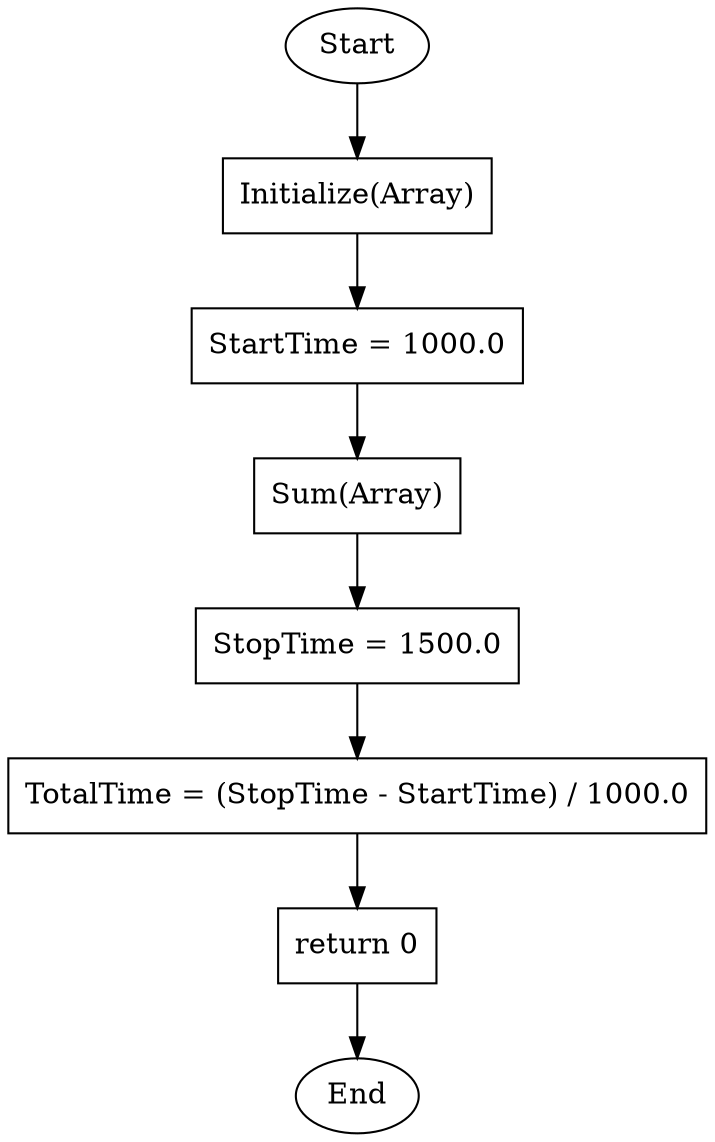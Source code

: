 digraph Test {
      node [shape=box];
      start [label="Start", shape=ellipse];
      end [label="End", shape=ellipse];
      initialize [label="Initialize(Array)"];
      start_time [label="StartTime = 1000.0"];
      sum [label="Sum(Array)"];
      stop_time [label="StopTime = 1500.0"];
      total_time [label="TotalTime = (StopTime - StartTime) / 1000.0"];
      return [label="return 0"];

      start -> initialize -> start_time -> sum -> stop_time -> total_time -> return -> end;
  }